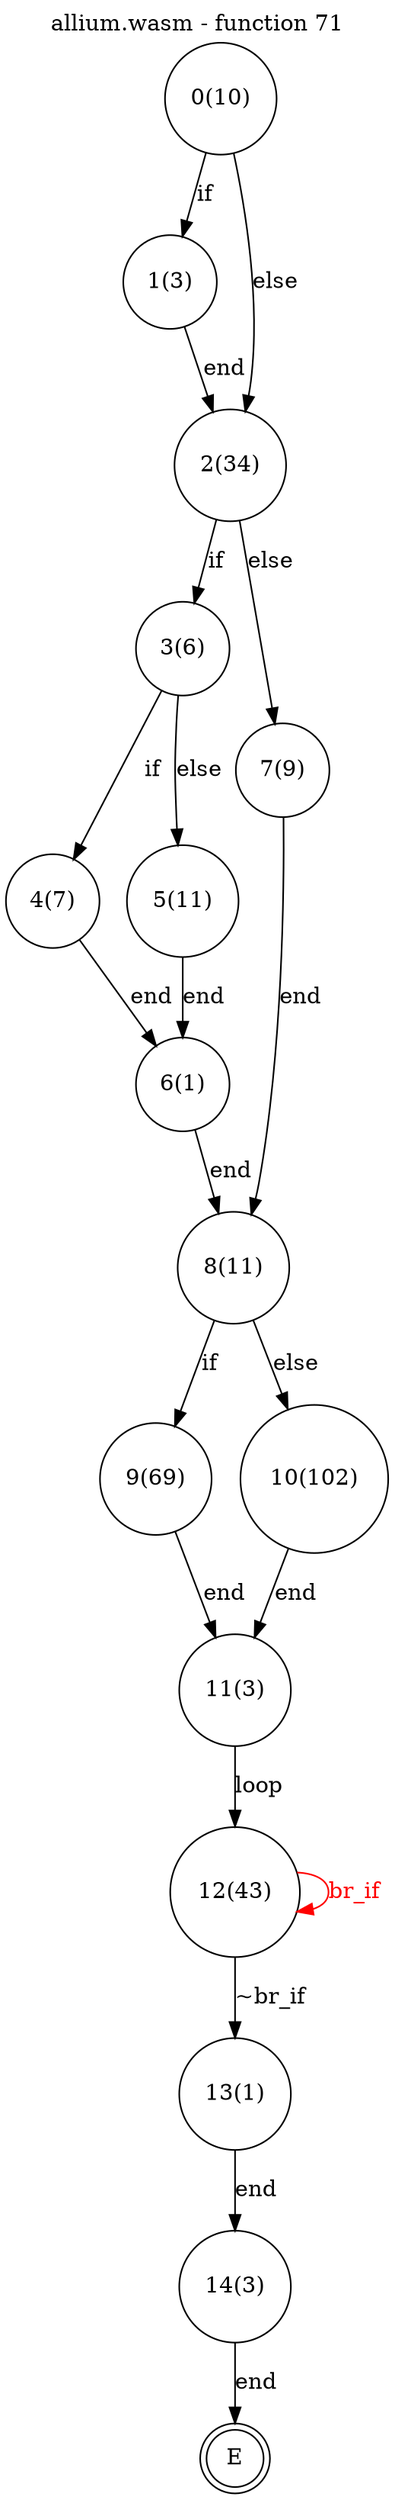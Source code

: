 digraph finite_state_machine {
    label = "allium.wasm - function 71"
    labelloc =  t
    labelfontsize = 16
    labelfontcolor = black
    labelfontname = "Helvetica"
    node [shape = doublecircle]; E ;
node [shape=circle, fontcolor=black, style="", label="0(10)"]0
node [shape=circle, fontcolor=black, style="", label="1(3)"]1
node [shape=circle, fontcolor=black, style="", label="2(34)"]2
node [shape=circle, fontcolor=black, style="", label="3(6)"]3
node [shape=circle, fontcolor=black, style="", label="4(7)"]4
node [shape=circle, fontcolor=black, style="", label="5(11)"]5
node [shape=circle, fontcolor=black, style="", label="6(1)"]6
node [shape=circle, fontcolor=black, style="", label="7(9)"]7
node [shape=circle, fontcolor=black, style="", label="8(11)"]8
node [shape=circle, fontcolor=black, style="", label="9(69)"]9
node [shape=circle, fontcolor=black, style="", label="10(102)"]10
node [shape=circle, fontcolor=black, style="", label="11(3)"]11
node [shape=circle, fontcolor=black, style="", label="12(43)"]12
node [shape=circle, fontcolor=black, style="", label="13(1)"]13
node [shape=circle, fontcolor=black, style="", label="14(3)"]14
node [shape=circle, fontcolor=black, style="", label="E"]E
    0 -> 1[label="if"];
    0 -> 2[label="else"];
    1 -> 2[label="end"];
    2 -> 3[label="if"];
    2 -> 7[label="else"];
    3 -> 4[label="if"];
    3 -> 5[label="else"];
    4 -> 6[label="end"];
    5 -> 6[label="end"];
    6 -> 8[label="end"];
    7 -> 8[label="end"];
    8 -> 9[label="if"];
    8 -> 10[label="else"];
    9 -> 11[label="end"];
    10 -> 11[label="end"];
    11 -> 12[label="loop"];
    12 -> 13[label="~br_if"];
    12 -> 12[color="red" fontcolor="red" label="br_if"];
    13 -> 14[label="end"];
    14 -> E[label="end"];
}
